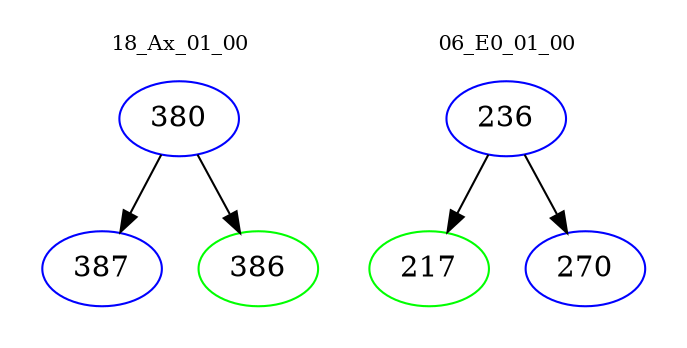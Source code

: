 digraph{
subgraph cluster_0 {
color = white
label = "18_Ax_01_00";
fontsize=10;
T0_380 [label="380", color="blue"]
T0_380 -> T0_387 [color="black"]
T0_387 [label="387", color="blue"]
T0_380 -> T0_386 [color="black"]
T0_386 [label="386", color="green"]
}
subgraph cluster_1 {
color = white
label = "06_E0_01_00";
fontsize=10;
T1_236 [label="236", color="blue"]
T1_236 -> T1_217 [color="black"]
T1_217 [label="217", color="green"]
T1_236 -> T1_270 [color="black"]
T1_270 [label="270", color="blue"]
}
}
